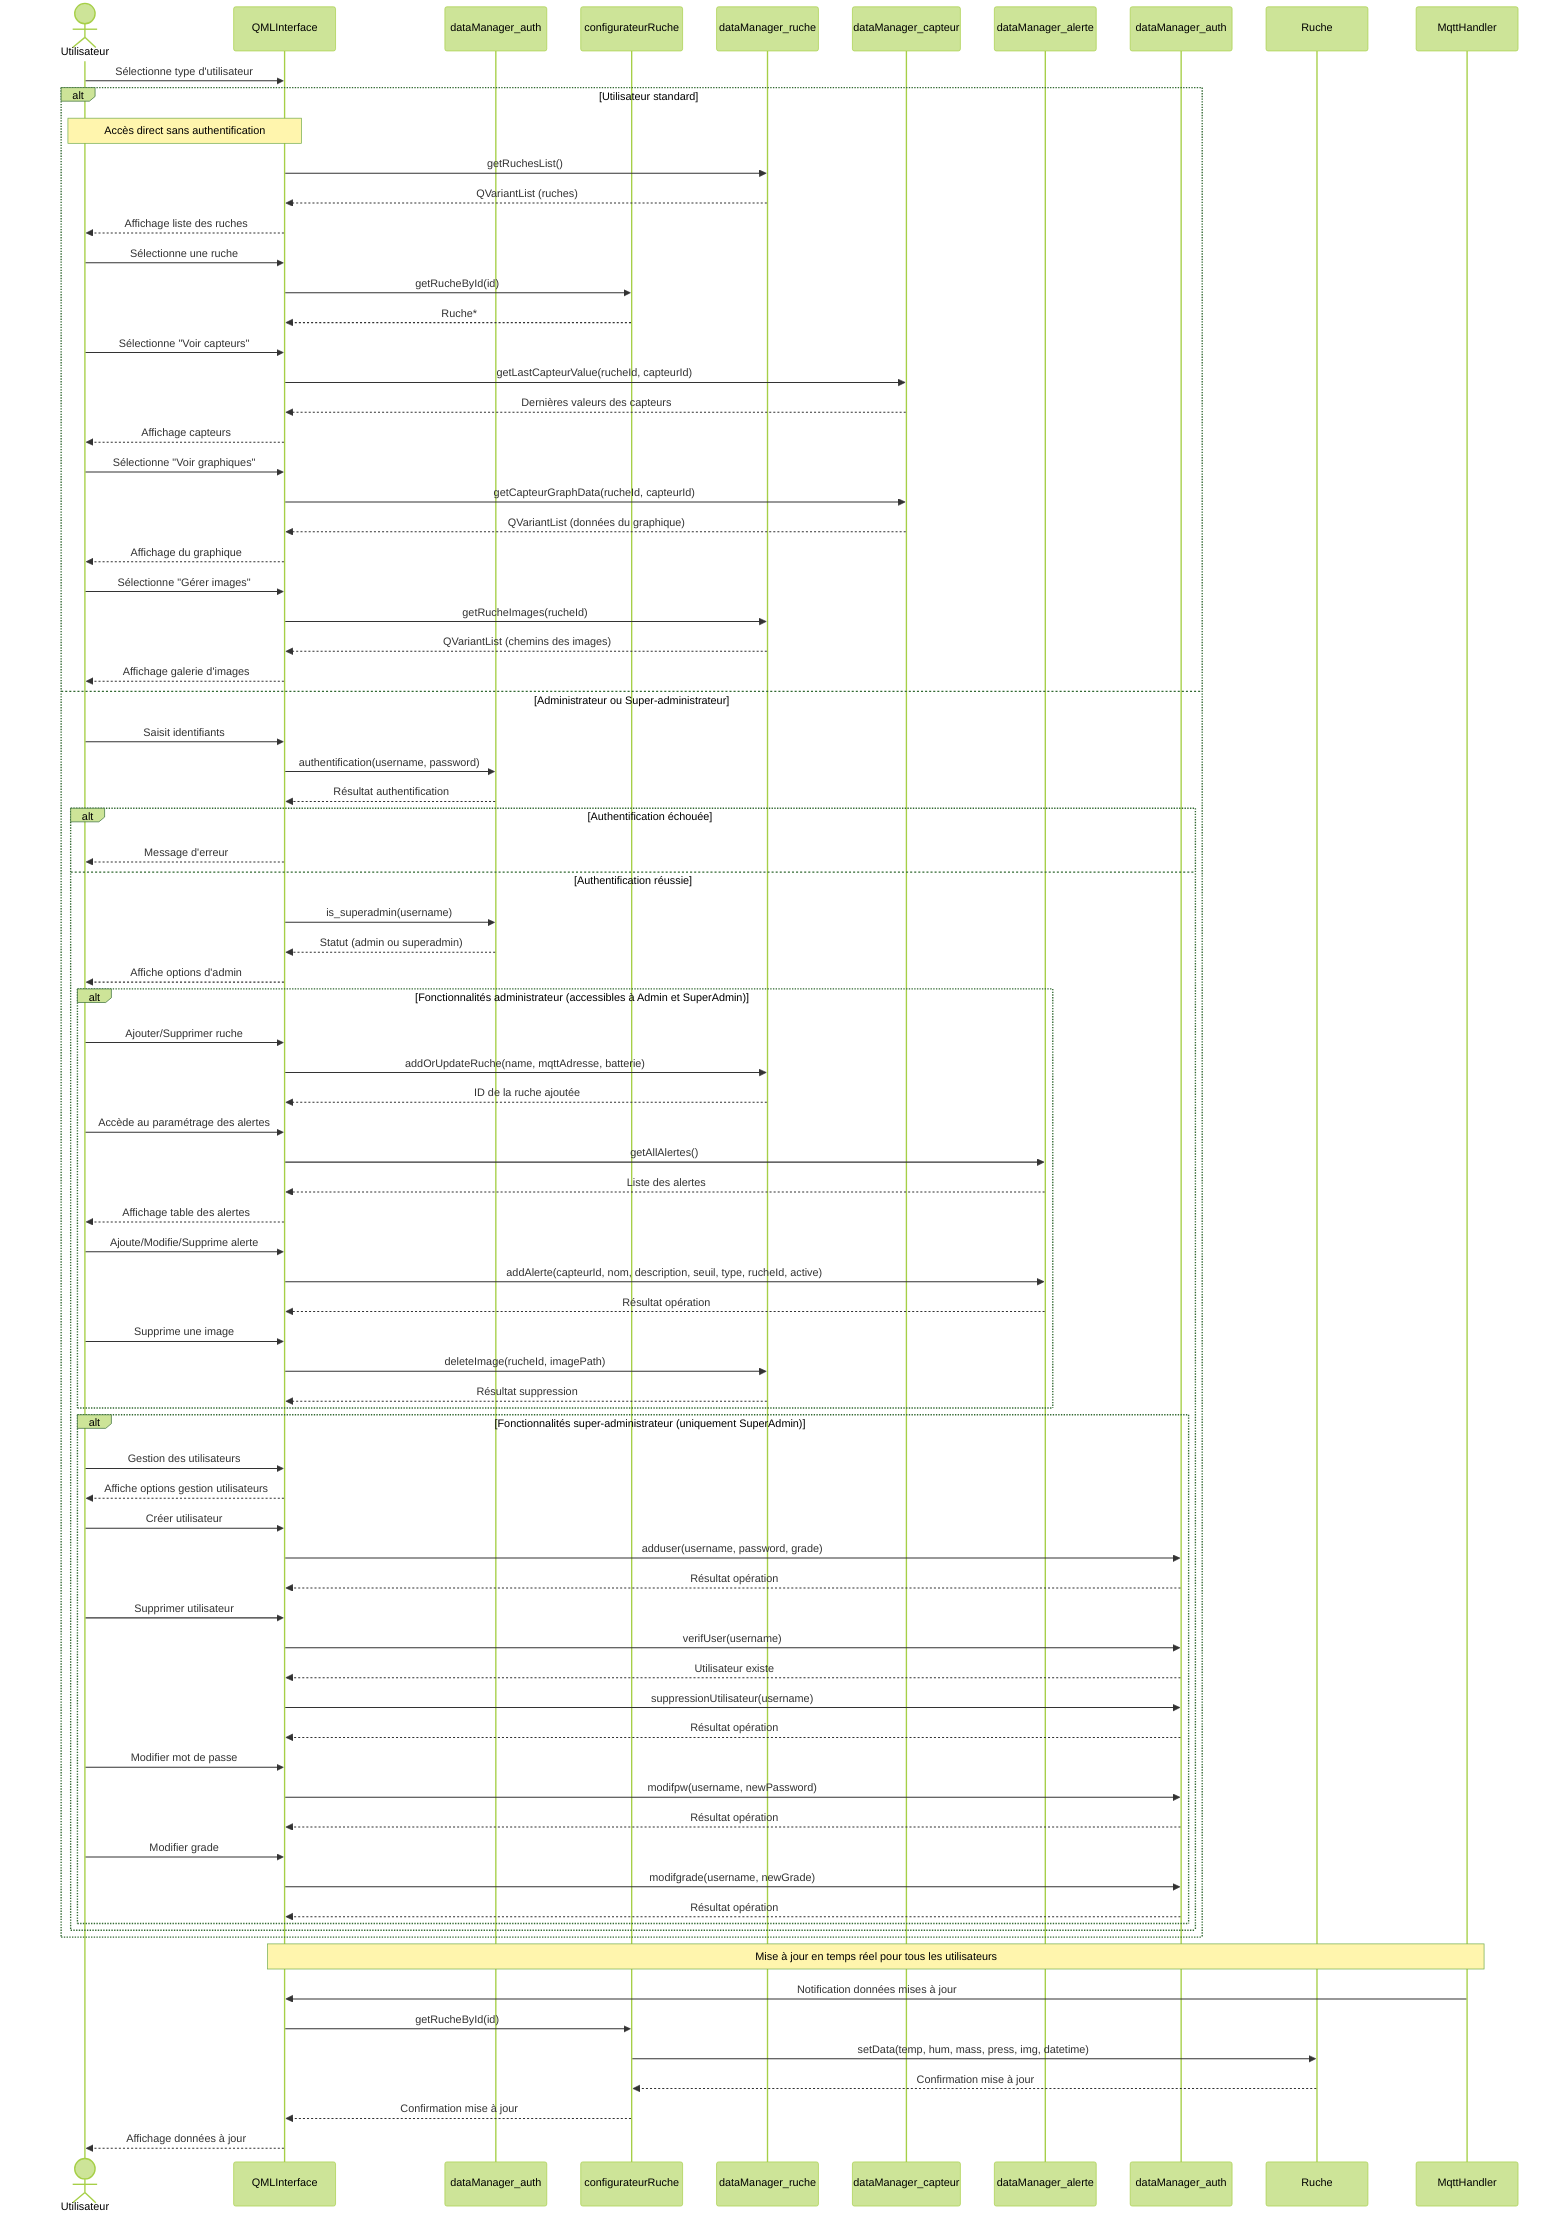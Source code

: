 ---
config:
  theme: forest
---
sequenceDiagram
    actor Utilisateur
    participant UI as QMLInterface
    participant Auth as dataManager_auth
    participant ConfigRuche as configurateurRuche
    participant DMRuche as dataManager_ruche
    participant DMCapteur as dataManager_capteur
    participant DMAlertes as dataManager_alerte
    participant DMUser as dataManager_auth
    participant Ruche as Ruche
    participant MQTT as MqttHandler
    Utilisateur->>UI: Sélectionne type d'utilisateur
    alt Utilisateur standard
        note over Utilisateur,UI: Accès direct sans authentification
        UI->>DMRuche: getRuchesList()
        DMRuche-->>UI: QVariantList (ruches)
        UI-->>Utilisateur: Affichage liste des ruches
        Utilisateur->>UI: Sélectionne une ruche
        UI->>ConfigRuche: getRucheById(id)
        ConfigRuche-->>UI: Ruche*
        Utilisateur->>UI: Sélectionne "Voir capteurs"
        UI->>DMCapteur: getLastCapteurValue(rucheId, capteurId)
        DMCapteur-->>UI: Dernières valeurs des capteurs
        UI-->>Utilisateur: Affichage capteurs
        Utilisateur->>UI: Sélectionne "Voir graphiques"
        UI->>DMCapteur: getCapteurGraphData(rucheId, capteurId)
        DMCapteur-->>UI: QVariantList (données du graphique)
        UI-->>Utilisateur: Affichage du graphique
        Utilisateur->>UI: Sélectionne "Gérer images"
        UI->>DMRuche: getRucheImages(rucheId)
        DMRuche-->>UI: QVariantList (chemins des images)
        UI-->>Utilisateur: Affichage galerie d'images
    else Administrateur ou Super-administrateur
        Utilisateur->>UI: Saisit identifiants
        UI->>Auth: authentification(username, password)
        Auth-->>UI: Résultat authentification
        alt Authentification échouée
            UI-->>Utilisateur: Message d'erreur
        else Authentification réussie
            UI->>Auth: is_superadmin(username)
            Auth-->>UI: Statut (admin ou superadmin)
            UI-->>Utilisateur: Affiche options d'admin
            alt Fonctionnalités administrateur (accessibles à Admin et SuperAdmin)
                Utilisateur->>UI: Ajouter/Supprimer ruche
                UI->>DMRuche: addOrUpdateRuche(name, mqttAdresse, batterie)
                DMRuche-->>UI: ID de la ruche ajoutée
                Utilisateur->>UI: Accède au paramétrage des alertes
                UI->>DMAlertes: getAllAlertes()
                DMAlertes-->>UI: Liste des alertes
                UI-->>Utilisateur: Affichage table des alertes
                Utilisateur->>UI: Ajoute/Modifie/Supprime alerte
                UI->>DMAlertes: addAlerte(capteurId, nom, description, seuil, type, rucheId, active)
                DMAlertes-->>UI: Résultat opération
                Utilisateur->>UI: Supprime une image
                UI->>DMRuche: deleteImage(rucheId, imagePath)
                DMRuche-->>UI: Résultat suppression
            end
            alt Fonctionnalités super-administrateur (uniquement SuperAdmin)
                Utilisateur->>UI: Gestion des utilisateurs
                UI-->>Utilisateur: Affiche options gestion utilisateurs
                Utilisateur->>UI: Créer utilisateur
                UI->>DMUser: adduser(username, password, grade)
                DMUser-->>UI: Résultat opération
                Utilisateur->>UI: Supprimer utilisateur
                UI->>DMUser: verifUser(username)
                DMUser-->>UI: Utilisateur existe
                UI->>DMUser: suppressionUtilisateur(username)
                DMUser-->>UI: Résultat opération
                Utilisateur->>UI: Modifier mot de passe
                UI->>DMUser: modifpw(username, newPassword)
                DMUser-->>UI: Résultat opération
                Utilisateur->>UI: Modifier grade
                UI->>DMUser: modifgrade(username, newGrade)
                DMUser-->>UI: Résultat opération
            end
        end
    end
    note over UI,MQTT: Mise à jour en temps réel pour tous les utilisateurs
    MQTT->>UI: Notification données mises à jour
    UI->>ConfigRuche: getRucheById(id)
    ConfigRuche->>Ruche: setData(temp, hum, mass, press, img, datetime)
    Ruche-->>ConfigRuche: Confirmation mise à jour
    ConfigRuche-->>UI: Confirmation mise à jour
    UI-->>Utilisateur: Affichage données à jour